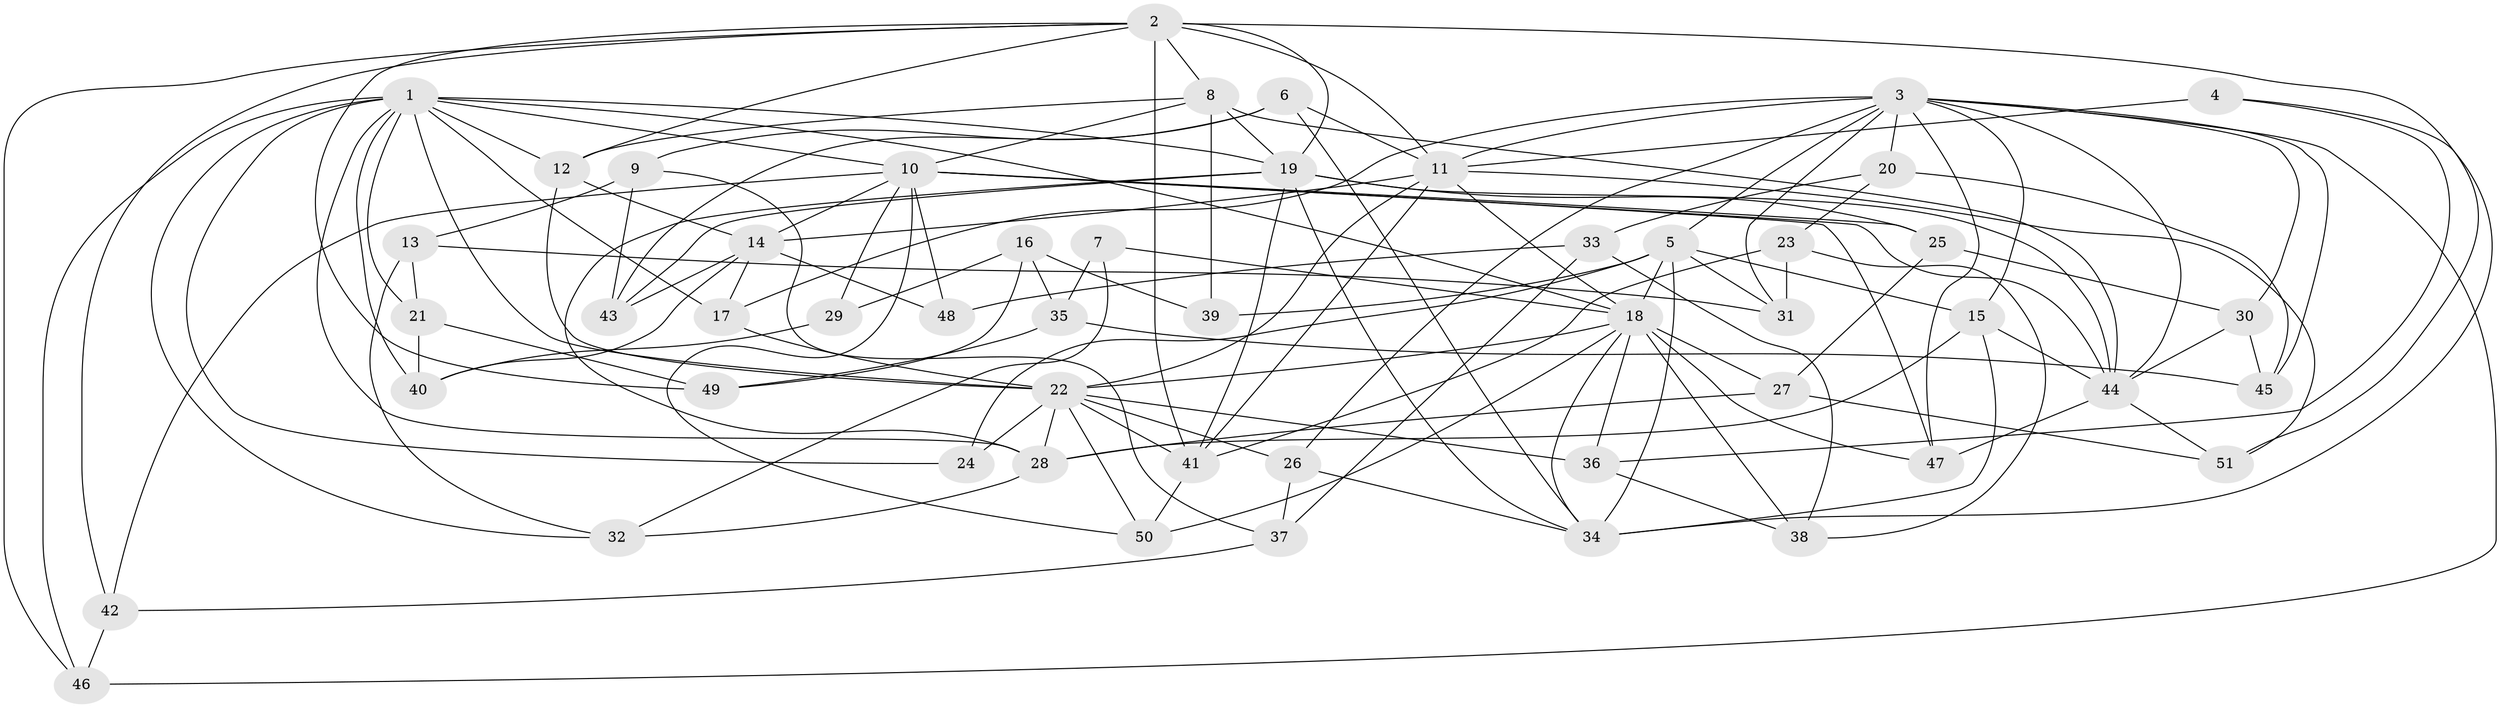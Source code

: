 // original degree distribution, {4: 1.0}
// Generated by graph-tools (version 1.1) at 2025/38/03/09/25 02:38:16]
// undirected, 51 vertices, 135 edges
graph export_dot {
graph [start="1"]
  node [color=gray90,style=filled];
  1;
  2;
  3;
  4;
  5;
  6;
  7;
  8;
  9;
  10;
  11;
  12;
  13;
  14;
  15;
  16;
  17;
  18;
  19;
  20;
  21;
  22;
  23;
  24;
  25;
  26;
  27;
  28;
  29;
  30;
  31;
  32;
  33;
  34;
  35;
  36;
  37;
  38;
  39;
  40;
  41;
  42;
  43;
  44;
  45;
  46;
  47;
  48;
  49;
  50;
  51;
  1 -- 10 [weight=1.0];
  1 -- 12 [weight=1.0];
  1 -- 17 [weight=1.0];
  1 -- 18 [weight=1.0];
  1 -- 19 [weight=1.0];
  1 -- 21 [weight=1.0];
  1 -- 22 [weight=1.0];
  1 -- 24 [weight=1.0];
  1 -- 28 [weight=1.0];
  1 -- 32 [weight=1.0];
  1 -- 40 [weight=1.0];
  1 -- 46 [weight=1.0];
  2 -- 8 [weight=1.0];
  2 -- 11 [weight=1.0];
  2 -- 12 [weight=2.0];
  2 -- 19 [weight=1.0];
  2 -- 41 [weight=3.0];
  2 -- 42 [weight=1.0];
  2 -- 46 [weight=1.0];
  2 -- 49 [weight=1.0];
  2 -- 51 [weight=1.0];
  3 -- 5 [weight=1.0];
  3 -- 11 [weight=1.0];
  3 -- 15 [weight=1.0];
  3 -- 17 [weight=1.0];
  3 -- 20 [weight=1.0];
  3 -- 26 [weight=1.0];
  3 -- 30 [weight=1.0];
  3 -- 31 [weight=1.0];
  3 -- 44 [weight=1.0];
  3 -- 45 [weight=1.0];
  3 -- 46 [weight=1.0];
  3 -- 47 [weight=1.0];
  4 -- 11 [weight=2.0];
  4 -- 34 [weight=1.0];
  4 -- 36 [weight=1.0];
  5 -- 15 [weight=1.0];
  5 -- 18 [weight=1.0];
  5 -- 24 [weight=2.0];
  5 -- 31 [weight=1.0];
  5 -- 34 [weight=2.0];
  5 -- 39 [weight=2.0];
  6 -- 9 [weight=1.0];
  6 -- 11 [weight=1.0];
  6 -- 34 [weight=1.0];
  6 -- 43 [weight=1.0];
  7 -- 18 [weight=2.0];
  7 -- 32 [weight=1.0];
  7 -- 35 [weight=1.0];
  8 -- 10 [weight=1.0];
  8 -- 12 [weight=1.0];
  8 -- 19 [weight=1.0];
  8 -- 39 [weight=1.0];
  8 -- 44 [weight=1.0];
  9 -- 13 [weight=1.0];
  9 -- 37 [weight=1.0];
  9 -- 43 [weight=1.0];
  10 -- 14 [weight=1.0];
  10 -- 25 [weight=1.0];
  10 -- 29 [weight=2.0];
  10 -- 42 [weight=1.0];
  10 -- 44 [weight=1.0];
  10 -- 47 [weight=1.0];
  10 -- 48 [weight=2.0];
  10 -- 50 [weight=1.0];
  11 -- 14 [weight=2.0];
  11 -- 18 [weight=1.0];
  11 -- 22 [weight=2.0];
  11 -- 41 [weight=1.0];
  11 -- 51 [weight=1.0];
  12 -- 14 [weight=1.0];
  12 -- 22 [weight=1.0];
  13 -- 21 [weight=1.0];
  13 -- 31 [weight=1.0];
  13 -- 32 [weight=1.0];
  14 -- 17 [weight=1.0];
  14 -- 40 [weight=1.0];
  14 -- 43 [weight=1.0];
  14 -- 48 [weight=1.0];
  15 -- 28 [weight=2.0];
  15 -- 34 [weight=1.0];
  15 -- 44 [weight=1.0];
  16 -- 29 [weight=1.0];
  16 -- 35 [weight=1.0];
  16 -- 39 [weight=1.0];
  16 -- 49 [weight=1.0];
  17 -- 22 [weight=1.0];
  18 -- 22 [weight=1.0];
  18 -- 27 [weight=1.0];
  18 -- 34 [weight=1.0];
  18 -- 36 [weight=1.0];
  18 -- 38 [weight=1.0];
  18 -- 47 [weight=1.0];
  18 -- 50 [weight=1.0];
  19 -- 25 [weight=1.0];
  19 -- 28 [weight=2.0];
  19 -- 34 [weight=1.0];
  19 -- 41 [weight=1.0];
  19 -- 43 [weight=1.0];
  19 -- 44 [weight=3.0];
  20 -- 23 [weight=1.0];
  20 -- 33 [weight=1.0];
  20 -- 45 [weight=1.0];
  21 -- 40 [weight=1.0];
  21 -- 49 [weight=1.0];
  22 -- 24 [weight=1.0];
  22 -- 26 [weight=1.0];
  22 -- 28 [weight=1.0];
  22 -- 36 [weight=1.0];
  22 -- 41 [weight=1.0];
  22 -- 50 [weight=1.0];
  23 -- 31 [weight=1.0];
  23 -- 38 [weight=1.0];
  23 -- 41 [weight=1.0];
  25 -- 27 [weight=1.0];
  25 -- 30 [weight=1.0];
  26 -- 34 [weight=1.0];
  26 -- 37 [weight=1.0];
  27 -- 28 [weight=1.0];
  27 -- 51 [weight=1.0];
  28 -- 32 [weight=1.0];
  29 -- 40 [weight=1.0];
  30 -- 44 [weight=1.0];
  30 -- 45 [weight=1.0];
  33 -- 37 [weight=1.0];
  33 -- 38 [weight=1.0];
  33 -- 48 [weight=1.0];
  35 -- 45 [weight=1.0];
  35 -- 49 [weight=1.0];
  36 -- 38 [weight=1.0];
  37 -- 42 [weight=1.0];
  41 -- 50 [weight=1.0];
  42 -- 46 [weight=1.0];
  44 -- 47 [weight=1.0];
  44 -- 51 [weight=1.0];
}
